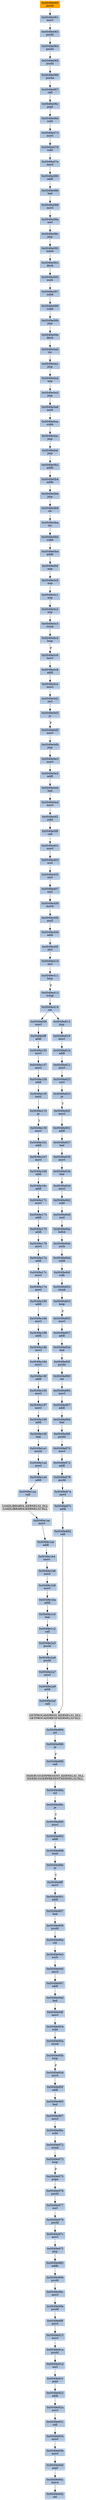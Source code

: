 strict digraph G {
	graph [bgcolor=transparent,
		name=G
	];
	node [color=lightsteelblue,
		fillcolor=lightsteelblue,
		shape=rectangle,
		style=filled
	];
	"0x0049e92a"	[label="0x0049e92a
movl"];
	"0x0049e931"	[label="0x0049e931
roll"];
	"0x0049e92a" -> "0x0049e931"	[color="#000000"];
	"0x0049e965"	[label="0x0049e965
leal"];
	"0x0049e967"	[label="0x0049e967
movl"];
	"0x0049e965" -> "0x0049e967"	[color="#000000"];
	"0x0049e073"	[label="0x0049e073
movl"];
	"0x0049e078"	[label="0x0049e078
subl"];
	"0x0049e073" -> "0x0049e078"	[color="#000000"];
	"0x0049e940"	[label="0x0049e940
popl"];
	"0x0049e941"	[label="0x0049e941
leave"];
	"0x0049e940" -> "0x0049e941"	[color="#000000"];
	"0x0049e167"	[label="0x0049e167
movl"];
	"0x0049e169"	[label="0x0049e169
addl"];
	"0x0049e167" -> "0x0049e169"	[color="#000000"];
	"0x0049e982"	[label="0x0049e982
addb"];
	"0x0049e90b"	[label="0x0049e90b
pushl"];
	"0x0049e982" -> "0x0049e90b"	[color="#000000"];
	"0x0049e0ba"	[label="0x0049e0ba
stc"];
	"0x0049e0bb"	[label="0x0049e0bb
subb"];
	"0x0049e0ba" -> "0x0049e0bb"	[color="#000000"];
	"0x0049e1aa"	[label="0x0049e1aa
call"];
	LOADLIBRARYA_KERNEL32_DLL	[color=lightgrey,
		fillcolor=lightgrey,
		label="LOADLIBRARYA_KERNEL32_DLL
LOADLIBRARYA-KERNEL32-DLL"];
	"0x0049e1aa" -> LOADLIBRARYA_KERNEL32_DLL	[color="#000000"];
	"0x0049e0bf"	[label="0x0049e0bf
nop"];
	"0x0049e0c0"	[label="0x0049e0c0
nop"];
	"0x0049e0bf" -> "0x0049e0c0"	[color="#000000"];
	"0x0049e199"	[label="0x0049e199
addl"];
	"0x0049e19f"	[label="0x0049e19f
leal"];
	"0x0049e199" -> "0x0049e19f"	[color="#000000"];
	"0x0049e0fd"	[label="0x0049e0fd
movl"];
	"0x0049e0ff"	[label="0x0049e0ff
addl"];
	"0x0049e0fd" -> "0x0049e0ff"	[color="#000000"];
	"0x0049e0d5"	[label="0x0049e0d5
movl"];
	"0x0049e0db"	[label="0x0049e0db
jmp"];
	"0x0049e0d5" -> "0x0049e0db"	[color="#000000"];
	"0x0049e06d"	[label="0x0049e06d
subl"];
	"0x0049e06d" -> "0x0049e073"	[color="#000000"];
	"0x0049e95a"	[label="0x0049e95a
stosb"];
	"0x0049e95b"	[label="0x0049e95b
loop"];
	"0x0049e95a" -> "0x0049e95b"	[color="#000000"];
	"0x0049e40b"	[label="0x0049e40b
mull"];
	"0x0049e40d"	[label="0x0049e40d
addl"];
	"0x0049e40b" -> "0x0049e40d"	[color="#000000"];
	"0x0049e91a"	[label="0x0049e91a
pushl"];
	"0x0049e91d"	[label="0x0049e91d
xorl"];
	"0x0049e91a" -> "0x0049e91d"	[color="#000000"];
	"0x0049e1a1"	[label="0x0049e1a1
pushl"];
	"0x0049e19f" -> "0x0049e1a1"	[color="#000000"];
	"0x0049e064"	[label="0x0049e064
pushl"];
	"0x0049e065"	[label="0x0049e065
pushl"];
	"0x0049e064" -> "0x0049e065"	[color="#000000"];
	"0x0049e178"	[label="0x0049e178
movl"];
	"0x0049e17a"	[label="0x0049e17a
addl"];
	"0x0049e178" -> "0x0049e17a"	[color="#000000"];
	"0x0049e86d"	[label="0x0049e86d
leal"];
	"0x0049e86f"	[label="0x0049e86f
pushl"];
	"0x0049e86d" -> "0x0049e86f"	[color="#000000"];
	"0x0049e857"	[label="0x0049e857
addl"];
	"0x0049e85d"	[label="0x0049e85d
leal"];
	"0x0049e857" -> "0x0049e85d"	[color="#000000"];
	"0x0049e0bd"	[label="0x0049e0bd
addb"];
	"0x0049e0bd" -> "0x0049e0bf"	[color="#000000"];
	GETPROCADDRESS_KERNEL32_DLL	[color=lightgrey,
		fillcolor=lightgrey,
		label="GETPROCADDRESS_KERNEL32_DLL
GETPROCADDRESS-KERNEL32-DLL"];
	"0x0049e884"	[label="0x0049e884
orl"];
	GETPROCADDRESS_KERNEL32_DLL -> "0x0049e884"	[color="#000000"];
	"0x0049e823"	[label="0x0049e823
xorl"];
	"0x0049e825"	[label="0x0049e825
je"];
	"0x0049e823" -> "0x0049e825"	[color="#000000"];
	"0x0049e066"	[label="0x0049e066
pusha"];
	"0x0049e065" -> "0x0049e066"	[color="#000000"];
	"0x0049e853"	[label="0x0049e853
loop"];
	"0x0049e855"	[label="0x0049e855
movl"];
	"0x0049e853" -> "0x0049e855"	[color="#000000",
		label=F];
	"0x0049e060"	[color=lightgrey,
		fillcolor=orange,
		label="0x0049e060
pushl"];
	"0x0049e061"	[label="0x0049e061
movl"];
	"0x0049e060" -> "0x0049e061"	[color="#000000"];
	"0x0049e067"	[label="0x0049e067
call"];
	"0x0049e066" -> "0x0049e067"	[color="#000000"];
	"0x0049e06c"	[label="0x0049e06c
popl"];
	"0x0049e06c" -> "0x0049e06d"	[color="#000000"];
	"0x0049e0b4"	[label="0x0049e0b4
addb"];
	"0x0049e0b6"	[label="0x0049e0b6
jmp"];
	"0x0049e0b4" -> "0x0049e0b6"	[color="#000000"];
	"0x0049e1b4"	[label="0x0049e1b4
movl"];
	"0x0049e1b6"	[label="0x0049e1b6
movl"];
	"0x0049e1b4" -> "0x0049e1b6"	[color="#000000"];
	"0x0049e188"	[label="0x0049e188
addl"];
	"0x0049e18b"	[label="0x0049e18b
movl"];
	"0x0049e188" -> "0x0049e18b"	[color="#000000"];
	"0x0049e1b8"	[label="0x0049e1b8
movl"];
	"0x0049e1b6" -> "0x0049e1b8"	[color="#000000"];
	"0x0049e0a5"	[label="0x0049e0a5
jmp"];
	"0x0049e0a8"	[label="0x0049e0a8
xorb"];
	"0x0049e0a5" -> "0x0049e0a8"	[color="#000000"];
	"0x0049e84b"	[label="0x0049e84b
xorb"];
	"0x0049e84d"	[label="0x0049e84d
subb"];
	"0x0049e84b" -> "0x0049e84d"	[color="#000000"];
	"0x0049e08c"	[label="0x0049e08c
jmp"];
	"0x0049e092"	[label="0x0049e092
lodsb"];
	"0x0049e08c" -> "0x0049e092"	[color="#000000"];
	"0x0049e839"	[label="0x0049e839
movl"];
	"0x0049e83b"	[label="0x0049e83b
leal"];
	"0x0049e839" -> "0x0049e83b"	[color="#000000"];
	"0x0049e0c1"	[label="0x0049e0c1
nop"];
	"0x0049e0c0" -> "0x0049e0c1"	[color="#000000"];
	"0x0049e815"	[label="0x0049e815
jmp"];
	"0x0049e819"	[label="0x0049e819
movl"];
	"0x0049e815" -> "0x0049e819"	[color="#000000"];
	"0x0049e1ac"	[label="0x0049e1ac
movl"];
	"0x0049e1ae"	[label="0x0049e1ae
addl"];
	"0x0049e1ac" -> "0x0049e1ae"	[color="#000000"];
	"0x0049e81b"	[label="0x0049e81b
addl"];
	"0x0049e821"	[label="0x0049e821
movl"];
	"0x0049e81b" -> "0x0049e821"	[color="#000000"];
	"0x0049e945"	[label="0x0049e945
movl"];
	"0x0049e947"	[label="0x0049e947
addl"];
	"0x0049e945" -> "0x0049e947"	[color="#000000"];
	"0x0049e89e"	[label="0x0049e89e
je"];
	"0x0049e8ff"	[label="0x0049e8ff
movl"];
	"0x0049e89e" -> "0x0049e8ff"	[color="#000000",
		label=T];
	"0x0049e105"	[label="0x0049e105
movl"];
	"0x0049e0ff" -> "0x0049e105"	[color="#000000"];
	"0x0049e0ce"	[label="0x0049e0ce
movl"];
	"0x0049e0d2"	[label="0x0049e0d2
incl"];
	"0x0049e0ce" -> "0x0049e0d2"	[color="#000000"];
	"0x0049e91f"	[label="0x0049e91f
popl"];
	"0x0049e91d" -> "0x0049e91f"	[color="#000000"];
	"0x0049e2a9"	[label="0x0049e2a9
addl"];
	"0x0049e2af"	[label="0x0049e2af
call"];
	"0x0049e2a9" -> "0x0049e2af"	[color="#000000"];
	"0x0049e831"	[label="0x0049e831
addl"];
	"0x0049e837"	[label="0x0049e837
leal"];
	"0x0049e831" -> "0x0049e837"	[color="#000000"];
	"0x0049e901"	[label="0x0049e901
addl"];
	"0x0049e8ff" -> "0x0049e901"	[color="#000000"];
	"0x0049e0a4"	[label="0x0049e0a4
nop"];
	"0x0049e0a4" -> "0x0049e0a5"	[color="#000000"];
	"0x0049e0c4"	[label="0x0049e0c4
loop"];
	"0x0049e0c6"	[label="0x0049e0c6
movl"];
	"0x0049e0c4" -> "0x0049e0c6"	[color="#000000",
		label=F];
	"0x0049e870"	[label="0x0049e870
movl"];
	"0x0049e86f" -> "0x0049e870"	[color="#000000"];
	"0x0049e842"	[label="0x0049e842
subl"];
	"0x0049e848"	[label="0x0049e848
xorl"];
	"0x0049e842" -> "0x0049e848"	[color="#000000"];
	"0x0049e40f"	[label="0x0049e40f
incl"];
	"0x0049e410"	[label="0x0049e410
incl"];
	"0x0049e40f" -> "0x0049e410"	[color="#000000"];
	"0x0049e0af"	[label="0x0049e0af
jmp"];
	"0x0049e0b2"	[label="0x0049e0b2
addb"];
	"0x0049e0af" -> "0x0049e0b2"	[color="#000000"];
	"0x0049e979"	[label="0x0049e979
pushl"];
	"0x0049e97c"	[label="0x0049e97c
movl"];
	"0x0049e979" -> "0x0049e97c"	[color="#000000"];
	"0x0049e94d"	[label="0x0049e94d
leal"];
	"0x0049e94f"	[label="0x0049e94f
movl"];
	"0x0049e94d" -> "0x0049e94f"	[color="#000000"];
	"0x0049e1a2"	[label="0x0049e1a2
movl"];
	"0x0049e1a4"	[label="0x0049e1a4
addl"];
	"0x0049e1a2" -> "0x0049e1a4"	[color="#000000"];
	"0x0049e0aa"	[label="0x0049e0aa
subb"];
	"0x0049e0ac"	[label="0x0049e0ac
jmp"];
	"0x0049e0aa" -> "0x0049e0ac"	[color="#000000"];
	"0x0049e413"	[label="0x0049e413
xchgl"];
	"0x0049e414"	[label="0x0049e414
ret"];
	"0x0049e413" -> "0x0049e414"	[color="#000000"];
	"0x0049e17e"	[label="0x0049e17e
movl"];
	"0x0049e180"	[label="0x0049e180
addl"];
	"0x0049e17e" -> "0x0049e180"	[color="#000000"];
	"0x0049e063"	[label="0x0049e063
pushl"];
	"0x0049e063" -> "0x0049e064"	[color="#000000"];
	"0x0049e095"	[label="0x0049e095
xorb"];
	"0x0049e097"	[label="0x0049e097
subb"];
	"0x0049e095" -> "0x0049e097"	[color="#000000"];
	"0x0049e83d"	[label="0x0049e83d
movl"];
	"0x0049e83b" -> "0x0049e83d"	[color="#000000"];
	"0x0049e90c"	[label="0x0049e90c
movl"];
	"0x0049e90b" -> "0x0049e90c"	[color="#000000"];
	"0x0049e0e3"	[label="0x0049e0e3
movl"];
	"0x0049e0e5"	[label="0x0049e0e5
addl"];
	"0x0049e0e3" -> "0x0049e0e5"	[color="#000000"];
	"0x0049e161"	[label="0x0049e161
addl"];
	"0x0049e161" -> "0x0049e167"	[color="#000000"];
	"0x0049e080"	[label="0x0049e080
addl"];
	"0x0049e086"	[label="0x0049e086
leal"];
	"0x0049e080" -> "0x0049e086"	[color="#000000"];
	"0x0049e1c0"	[label="0x0049e1c0
leal"];
	"0x0049e1c2"	[label="0x0049e1c2
call"];
	"0x0049e1c0" -> "0x0049e1c2"	[color="#000000"];
	"0x0049e0c8"	[label="0x0049e0c8
addl"];
	"0x0049e0c6" -> "0x0049e0c8"	[color="#000000"];
	"0x0049e83d" -> "0x0049e842"	[color="#000000"];
	"0x0049e855" -> "0x0049e857"	[color="#000000"];
	"0x0049e0eb"	[label="0x0049e0eb
leal"];
	"0x0049e0ed"	[label="0x0049e0ed
movl"];
	"0x0049e0eb" -> "0x0049e0ed"	[color="#000000"];
	"0x0049e93b"	[label="0x0049e93b
movl"];
	"0x0049e93b" -> "0x0049e940"	[color="#000000"];
	"0x0049e09b"	[label="0x0049e09b
jmp"];
	"0x0049e09e"	[label="0x0049e09e
decb"];
	"0x0049e09b" -> "0x0049e09e"	[color="#000000"];
	"0x0049e907"	[label="0x0049e907
leal"];
	"0x0049e909"	[label="0x0049e909
pushl"];
	"0x0049e907" -> "0x0049e909"	[color="#000000"];
	"0x0049e407"	[label="0x0049e407
xorl"];
	"0x0049e409"	[label="0x0049e409
movb"];
	"0x0049e407" -> "0x0049e409"	[color="#000000"];
	"0x0049e0e5" -> "0x0049e0eb"	[color="#000000"];
	"0x0049e886"	[label="0x0049e886
je"];
	"0x0049e888"	[label="0x0049e888
call"];
	"0x0049e886" -> "0x0049e888"	[color="#000000",
		label=F];
	"0x0049e88c"	[label="0x0049e88c
je"];
	"0x0049e890"	[label="0x0049e890
movl"];
	"0x0049e88c" -> "0x0049e890"	[color="#000000",
		label=T];
	"0x0049e922"	[label="0x0049e922
addl"];
	"0x0049e922" -> "0x0049e92a"	[color="#000000"];
	"0x0049e173"	[label="0x0049e173
addl"];
	"0x0049e175"	[label="0x0049e175
addl"];
	"0x0049e173" -> "0x0049e175"	[color="#000000"];
	"0x0049e109"	[label="0x0049e109
addl"];
	"0x0049e10f"	[label="0x0049e10f
testl"];
	"0x0049e109" -> "0x0049e10f"	[color="#000000"];
	"0x0049e099"	[label="0x0049e099
subb"];
	"0x0049e099" -> "0x0049e09b"	[color="#000000"];
	"0x0049e0db" -> "0x0049e0e3"	[color="#000000"];
	"0x0049e872"	[label="0x0049e872
addl"];
	"0x0049e878"	[label="0x0049e878
pushl"];
	"0x0049e872" -> "0x0049e878"	[color="#000000"];
	"0x0049e17c"	[label="0x0049e17c
movl"];
	"0x0049e17c" -> "0x0049e17e"	[color="#000000"];
	"0x0049e18d"	[label="0x0049e18d
movl"];
	"0x0049e18f"	[label="0x0049e18f
addl"];
	"0x0049e18d" -> "0x0049e18f"	[color="#000000"];
	"0x0049e870" -> "0x0049e872"	[color="#000000"];
	"0x0049e84f"	[label="0x0049e84f
rolb"];
	"0x0049e84d" -> "0x0049e84f"	[color="#000000"];
	"0x0049e1ae" -> "0x0049e1b4"	[color="#000000"];
	"0x0049e2a5"	[label="0x0049e2a5
pushl"];
	"0x0049e2a6"	[label="0x0049e2a6
pushl"];
	"0x0049e2a5" -> "0x0049e2a6"	[color="#000000"];
	"0x0049e403"	[label="0x0049e403
xorl"];
	"0x0049e405"	[label="0x0049e405
xorl"];
	"0x0049e403" -> "0x0049e405"	[color="#000000"];
	"0x0049e0d3"	[label="0x0049e0d3
js"];
	"0x0049e0d3" -> "0x0049e0d5"	[color="#000000",
		label=F];
	"0x0049e107"	[label="0x0049e107
movl"];
	"0x0049e107" -> "0x0049e109"	[color="#000000"];
	"0x0049e892"	[label="0x0049e892
addl"];
	"0x0049e890" -> "0x0049e892"	[color="#000000"];
	"0x0049e093"	[label="0x0049e093
decb"];
	"0x0049e093" -> "0x0049e095"	[color="#000000"];
	"0x0049e852"	[label="0x0049e852
stosb"];
	"0x0049e852" -> "0x0049e853"	[color="#000000"];
	"0x0049e97f"	[label="0x0049e97f
jmp"];
	"0x0049e97c" -> "0x0049e97f"	[color="#000000"];
	"0x0049e837" -> "0x0049e839"	[color="#000000"];
	"0x0049e067" -> "0x0049e06c"	[color="#000000"];
	"0x0049e947" -> "0x0049e94d"	[color="#000000"];
	"0x0049e409" -> "0x0049e40b"	[color="#000000"];
	"0x0049e092" -> "0x0049e093"	[color="#000000"];
	"0x0049e96c"	[label="0x0049e96c
subl"];
	"0x0049e972"	[label="0x0049e972
stosb"];
	"0x0049e96c" -> "0x0049e972"	[color="#000000"];
	"0x0049e16c"	[label="0x0049e16c
addl"];
	"0x0049e171"	[label="0x0049e171
movl"];
	"0x0049e16c" -> "0x0049e171"	[color="#000000"];
	"0x0049e967" -> "0x0049e96c"	[color="#000000"];
	"0x0049e82f"	[label="0x0049e82f
movl"];
	"0x0049e82f" -> "0x0049e831"	[color="#000000"];
	"0x0049e0b2" -> "0x0049e0b4"	[color="#000000"];
	"0x0049e84a"	[label="0x0049e84a
lodsb"];
	"0x0049e848" -> "0x0049e84a"	[color="#000000"];
	"0x0049e973"	[label="0x0049e973
loop"];
	"0x0049e972" -> "0x0049e973"	[color="#000000"];
	"0x0049e115"	[label="0x0049e115
je"];
	"0x0049e15f"	[label="0x0049e15f
movl"];
	"0x0049e115" -> "0x0049e15f"	[color="#000000",
		label=T];
	"0x0049e0a0"	[label="0x0049e0a0
stc"];
	"0x0049e0a1"	[label="0x0049e0a1
jmp"];
	"0x0049e0a0" -> "0x0049e0a1"	[color="#000000"];
	"0x0049e0a8" -> "0x0049e0aa"	[color="#000000"];
	"0x0049e09e" -> "0x0049e0a0"	[color="#000000"];
	"0x0049e821" -> "0x0049e823"	[color="#000000"];
	"0x0049e913"	[label="0x0049e913
movl"];
	"0x0049e913" -> "0x0049e91a"	[color="#000000"];
	ISDEBUGGERPRESENT_KERNEL32_DLL	[color=lightgrey,
		fillcolor=lightgrey,
		label="ISDEBUGGERPRESENT_KERNEL32_DLL
ISDEBUGGERPRESENT-KERNEL32-DLL"];
	"0x0049e888" -> ISDEBUGGERPRESENT_KERNEL32_DLL	[color="#000000"];
	"0x0049e169" -> "0x0049e16c"	[color="#000000"];
	"0x0049e95d"	[label="0x0049e95d
movl"];
	"0x0049e95b" -> "0x0049e95d"	[color="#000000",
		label=F];
	"0x0049e0f2"	[label="0x0049e0f2
subl"];
	"0x0049e0ed" -> "0x0049e0f2"	[color="#000000"];
	"0x0049e1ba"	[label="0x0049e1ba
addl"];
	"0x0049e1b8" -> "0x0049e1ba"	[color="#000000"];
	"0x0049e1a4" -> "0x0049e1aa"	[color="#000000"];
	"0x0049e90f"	[label="0x0049e90f
movl"];
	"0x0049e90f" -> "0x0049e913"	[color="#000000"];
	"0x0049e976"	[label="0x0049e976
pushl"];
	"0x0049e977"	[label="0x0049e977
xorl"];
	"0x0049e976" -> "0x0049e977"	[color="#000000"];
	"0x0049e401"	[label="0x0049e401
movl"];
	"0x0049e401" -> "0x0049e403"	[color="#000000"];
	"0x0049e0f8"	[label="0x0049e0f8
call"];
	"0x0049e0f2" -> "0x0049e0f8"	[color="#000000"];
	"0x0049e0ac" -> "0x0049e0af"	[color="#000000"];
	"0x0049e87a"	[label="0x0049e87a
movl"];
	"0x0049e878" -> "0x0049e87a"	[color="#000000"];
	"0x0049e0a1" -> "0x0049e0a4"	[color="#000000"];
	"0x0049e0b9"	[label="0x0049e0b9
clc"];
	"0x0049e0b6" -> "0x0049e0b9"	[color="#000000"];
	"0x0049e088"	[label="0x0049e088
movl"];
	"0x0049e08a"	[label="0x0049e08a
xorl"];
	"0x0049e088" -> "0x0049e08a"	[color="#000000"];
	"0x0049e1a1" -> "0x0049e1a2"	[color="#000000"];
	"0x0049e18b" -> "0x0049e18d"	[color="#000000"];
	"0x0049e411"	[label="0x0049e411
loop"];
	"0x0049e410" -> "0x0049e411"	[color="#000000"];
	"0x0049e884" -> "0x0049e886"	[color="#000000"];
	"0x0049e0c3"	[label="0x0049e0c3
stosb"];
	"0x0049e0c3" -> "0x0049e0c4"	[color="#000000"];
	"0x0049e87c"	[label="0x0049e87c
addl"];
	"0x0049e87a" -> "0x0049e87c"	[color="#000000"];
	"0x0049e90a"	[label="0x0049e90a
ret"];
	"0x0049e909" -> "0x0049e90a"	[color="#000000"];
	"0x0049e405" -> "0x0049e407"	[color="#000000"];
	"0x0049e85f"	[label="0x0049e85f
pushl"];
	"0x0049e85d" -> "0x0049e85f"	[color="#000000"];
	"0x0049e942"	[label="0x0049e942
ret"];
	"0x0049e975"	[label="0x0049e975
popa"];
	"0x0049e975" -> "0x0049e976"	[color="#000000"];
	"0x0049e819" -> "0x0049e81b"	[color="#000000"];
	"0x0049e0c8" -> "0x0049e0ce"	[color="#000000"];
	"0x0049e860"	[label="0x0049e860
ret"];
	"0x0049e85f" -> "0x0049e860"	[color="#000000"];
	"0x0049e91f" -> "0x0049e922"	[color="#000000"];
	"0x0049e941" -> "0x0049e942"	[color="#000000"];
	"0x0049e943"	[label="0x0049e943
xorb"];
	"0x0049e943" -> "0x0049e945"	[color="#000000"];
	"0x0049e88a"	[label="0x0049e88a
orl"];
	"0x0049e88a" -> "0x0049e88c"	[color="#000000"];
	"0x0049e901" -> "0x0049e907"	[color="#000000"];
	"0x0049e95f"	[label="0x0049e95f
addl"];
	"0x0049e95d" -> "0x0049e95f"	[color="#000000"];
	"0x0049e07e"	[label="0x0049e07e
movl"];
	"0x0049e07e" -> "0x0049e080"	[color="#000000"];
	"0x0049e0bb" -> "0x0049e0bd"	[color="#000000"];
	"0x0049e17a" -> "0x0049e17c"	[color="#000000"];
	"0x0049e0d2" -> "0x0049e0d3"	[color="#000000"];
	"0x0049e898"	[label="0x0049e898
testl"];
	"0x0049e898" -> "0x0049e89e"	[color="#000000"];
	"0x0049e1ba" -> "0x0049e1c0"	[color="#000000"];
	"0x0049e097" -> "0x0049e099"	[color="#000000"];
	"0x0049e90e"	[label="0x0049e90e
pushl"];
	"0x0049e90c" -> "0x0049e90e"	[color="#000000"];
	"0x0049e865"	[label="0x0049e865
movl"];
	"0x0049e867"	[label="0x0049e867
addl"];
	"0x0049e865" -> "0x0049e867"	[color="#000000"];
	"0x0049e825" -> "0x0049e82f"	[color="#000000",
		label=T];
	"0x0049e90a" -> "0x0049e943"	[color="#000000"];
	"0x0049e0c2"	[label="0x0049e0c2
nop"];
	"0x0049e0c1" -> "0x0049e0c2"	[color="#000000"];
	"0x0049e10f" -> "0x0049e115"	[color="#000000"];
	"0x0049e414" -> "0x0049e0fd"	[color="#000000"];
	"0x0049e414" -> "0x0049e815"	[color="#000000"];
	"0x0049e97f" -> "0x0049e982"	[color="#000000"];
	"0x0049e2af" -> GETPROCADDRESS_KERNEL32_DLL	[color="#000000"];
	"0x0049e892" -> "0x0049e898"	[color="#000000"];
	"0x0049e954"	[label="0x0049e954
subl"];
	"0x0049e94f" -> "0x0049e954"	[color="#000000"];
	"0x0049e195"	[label="0x0049e195
movl"];
	"0x0049e197"	[label="0x0049e197
movl"];
	"0x0049e195" -> "0x0049e197"	[color="#000000"];
	"0x0049e1c2" -> "0x0049e2a5"	[color="#000000"];
	"0x0049e08a" -> "0x0049e08c"	[color="#000000"];
	"0x0049e973" -> "0x0049e975"	[color="#000000",
		label=F];
	"0x0049e95f" -> "0x0049e965"	[color="#000000"];
	"0x0049e078" -> "0x0049e07e"	[color="#000000"];
	"0x0049e0c2" -> "0x0049e0c3"	[color="#000000"];
	"0x0049e867" -> "0x0049e86d"	[color="#000000"];
	"0x0049e061" -> "0x0049e063"	[color="#000000"];
	"0x0049e40d" -> "0x0049e40f"	[color="#000000"];
	"0x0049e0b9" -> "0x0049e0ba"	[color="#000000"];
	LOADLIBRARYA_KERNEL32_DLL -> "0x0049e1ac"	[color="#000000"];
	"0x0049e186"	[label="0x0049e186
movl"];
	"0x0049e186" -> "0x0049e188"	[color="#000000"];
	"0x0049e171" -> "0x0049e173"	[color="#000000"];
	"0x0049e18f" -> "0x0049e195"	[color="#000000"];
	"0x0049e977" -> "0x0049e979"	[color="#000000"];
	"0x0049e175" -> "0x0049e178"	[color="#000000"];
	"0x0049e197" -> "0x0049e199"	[color="#000000"];
	"0x0049e105" -> "0x0049e107"	[color="#000000"];
	"0x0049e0f8" -> "0x0049e401"	[color="#000000"];
	"0x0049e84a" -> "0x0049e84b"	[color="#000000"];
	"0x0049e90e" -> "0x0049e90f"	[color="#000000"];
	"0x0049e2a7"	[label="0x0049e2a7
movl"];
	"0x0049e2a7" -> "0x0049e2a9"	[color="#000000"];
	"0x0049e411" -> "0x0049e413"	[color="#000000",
		label=F];
	"0x0049e84f" -> "0x0049e852"	[color="#000000"];
	"0x0049e882"	[label="0x0049e882
call"];
	"0x0049e87c" -> "0x0049e882"	[color="#000000"];
	ISDEBUGGERPRESENT_KERNEL32_DLL -> "0x0049e88a"	[color="#000000"];
	"0x0049e180" -> "0x0049e186"	[color="#000000"];
	"0x0049e2a6" -> "0x0049e2a7"	[color="#000000"];
	"0x0049e934"	[label="0x0049e934
movl"];
	"0x0049e934" -> "0x0049e93b"	[color="#000000"];
	"0x0049e931" -> "0x0049e934"	[color="#000000"];
	"0x0049e086" -> "0x0049e088"	[color="#000000"];
	"0x0049e15f" -> "0x0049e161"	[color="#000000"];
	"0x0049e860" -> "0x0049e865"	[color="#000000"];
	"0x0049e954" -> "0x0049e95a"	[color="#000000"];
	"0x0049e882" -> GETPROCADDRESS_KERNEL32_DLL	[color="#000000"];
}
